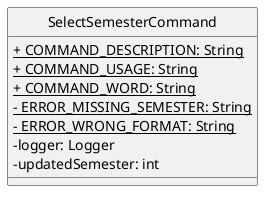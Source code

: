 @startuml
'https://plantuml.com/class-diagram
hide circle
skinparam classAttributeIconSize 0

class SelectSemesterCommand {
    <u>+ COMMAND_DESCRIPTION: String
    <u>+ COMMAND_USAGE: String
    <u>+ COMMAND_WORD: String
    <u>- ERROR_MISSING_SEMESTER: String
    <u>- ERROR_WRONG_FORMAT: String
    - logger: Logger
    - updatedSemester: int
}

@enduml